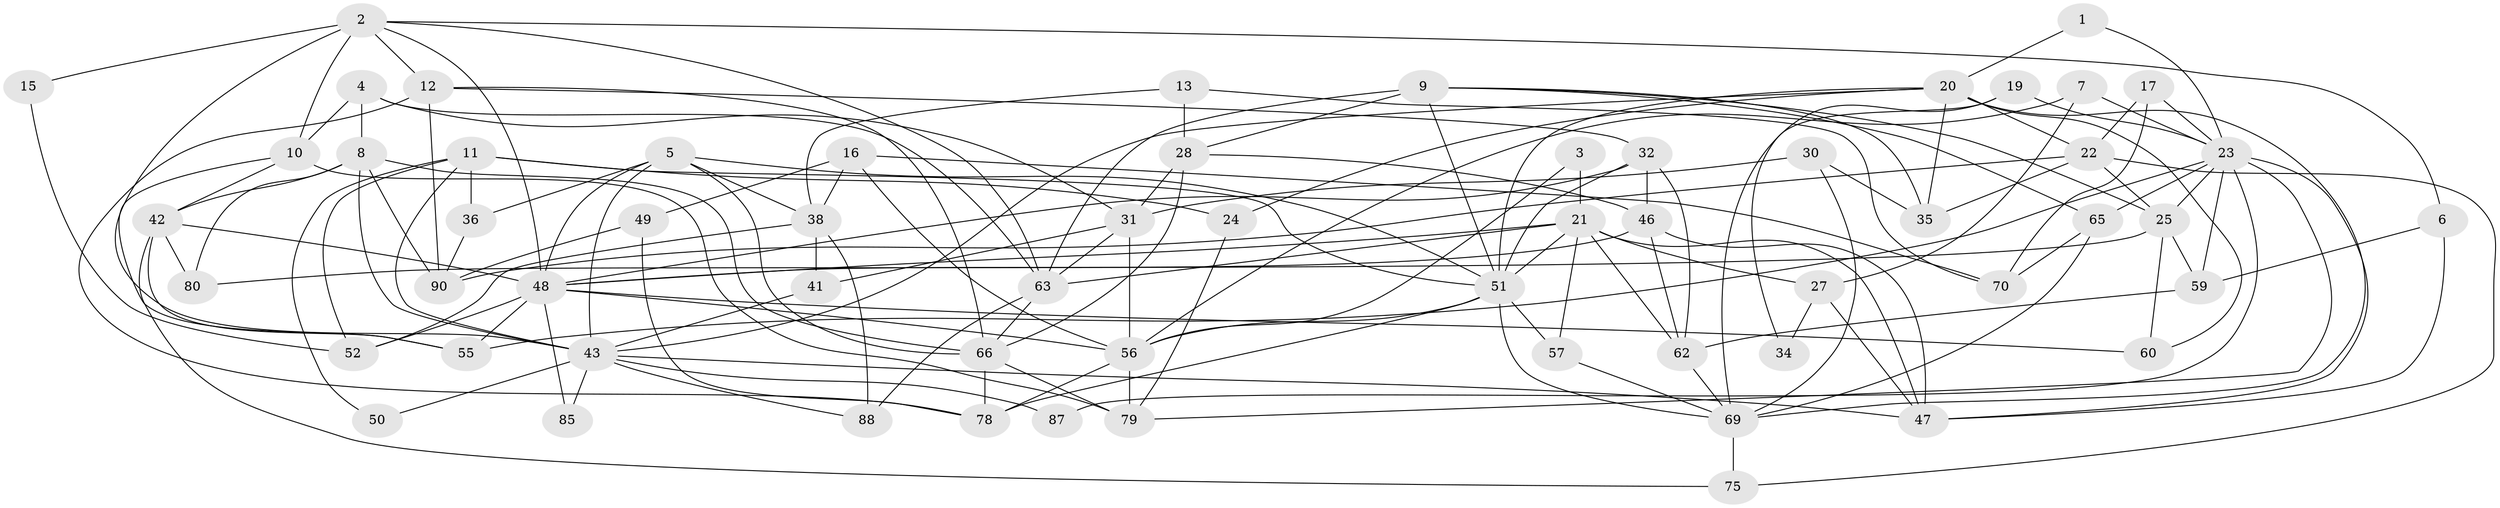 // Generated by graph-tools (version 1.1) at 2025/52/02/27/25 19:52:04]
// undirected, 61 vertices, 148 edges
graph export_dot {
graph [start="1"]
  node [color=gray90,style=filled];
  1;
  2 [super="+26"];
  3;
  4 [super="+18"];
  5 [super="+39"];
  6;
  7;
  8 [super="+14"];
  9 [super="+82"];
  10;
  11 [super="+91"];
  12 [super="+37"];
  13;
  15;
  16 [super="+33"];
  17;
  19;
  20 [super="+58"];
  21 [super="+40"];
  22 [super="+72"];
  23 [super="+54"];
  24;
  25 [super="+29"];
  27 [super="+44"];
  28 [super="+45"];
  30;
  31 [super="+61"];
  32;
  34;
  35 [super="+81"];
  36 [super="+73"];
  38 [super="+86"];
  41;
  42 [super="+53"];
  43 [super="+71"];
  46 [super="+93"];
  47 [super="+84"];
  48 [super="+76"];
  49 [super="+68"];
  50;
  51 [super="+64"];
  52;
  55;
  56 [super="+67"];
  57;
  59 [super="+77"];
  60;
  62 [super="+83"];
  63 [super="+74"];
  65;
  66 [super="+92"];
  69 [super="+89"];
  70;
  75;
  78;
  79;
  80;
  85;
  87;
  88;
  90;
  1 -- 23;
  1 -- 20;
  2 -- 63;
  2 -- 43 [weight=2];
  2 -- 6;
  2 -- 10;
  2 -- 15;
  2 -- 12;
  2 -- 48;
  3 -- 56;
  3 -- 21;
  4 -- 63;
  4 -- 31;
  4 -- 8;
  4 -- 10;
  5 -- 43;
  5 -- 38;
  5 -- 51;
  5 -- 36;
  5 -- 48;
  5 -- 66;
  6 -- 47;
  6 -- 59;
  7 -- 27;
  7 -- 23;
  7 -- 56;
  8 -- 43;
  8 -- 80;
  8 -- 66;
  8 -- 42;
  8 -- 90;
  9 -- 63;
  9 -- 51 [weight=2];
  9 -- 28;
  9 -- 65;
  9 -- 35;
  9 -- 25;
  10 -- 55;
  10 -- 42;
  10 -- 79;
  11 -- 24;
  11 -- 36;
  11 -- 51;
  11 -- 43;
  11 -- 50;
  11 -- 52;
  12 -- 90;
  12 -- 78;
  12 -- 32;
  12 -- 66;
  13 -- 70;
  13 -- 38;
  13 -- 28;
  15 -- 52;
  16 -- 70;
  16 -- 56;
  16 -- 49 [weight=2];
  16 -- 38;
  17 -- 70;
  17 -- 23;
  17 -- 22;
  19 -- 23;
  19 -- 69;
  19 -- 34;
  20 -- 35 [weight=2];
  20 -- 51;
  20 -- 24;
  20 -- 43;
  20 -- 60;
  20 -- 69;
  20 -- 22;
  21 -- 27;
  21 -- 51;
  21 -- 47;
  21 -- 48 [weight=2];
  21 -- 57;
  21 -- 62;
  21 -- 63;
  22 -- 25;
  22 -- 75;
  22 -- 90;
  22 -- 35;
  23 -- 47;
  23 -- 65;
  23 -- 25;
  23 -- 55;
  23 -- 87;
  23 -- 79;
  23 -- 59;
  24 -- 79;
  25 -- 80;
  25 -- 60;
  25 -- 59;
  27 -- 34;
  27 -- 47;
  28 -- 66;
  28 -- 31;
  28 -- 46;
  30 -- 35;
  30 -- 69;
  30 -- 31;
  31 -- 63;
  31 -- 41;
  31 -- 56;
  32 -- 51;
  32 -- 62;
  32 -- 48;
  32 -- 46;
  36 -- 90;
  38 -- 41;
  38 -- 52;
  38 -- 88;
  41 -- 43;
  42 -- 55;
  42 -- 48 [weight=2];
  42 -- 75;
  42 -- 80;
  43 -- 85;
  43 -- 87;
  43 -- 88;
  43 -- 50;
  43 -- 47;
  46 -- 48;
  46 -- 62;
  46 -- 47;
  48 -- 52;
  48 -- 55;
  48 -- 56;
  48 -- 60;
  48 -- 85;
  49 -- 78;
  49 -- 90;
  51 -- 78;
  51 -- 56;
  51 -- 57;
  51 -- 69;
  56 -- 78;
  56 -- 79;
  57 -- 69;
  59 -- 62;
  62 -- 69;
  63 -- 88;
  63 -- 66;
  65 -- 70;
  65 -- 69;
  66 -- 78;
  66 -- 79;
  69 -- 75;
}
